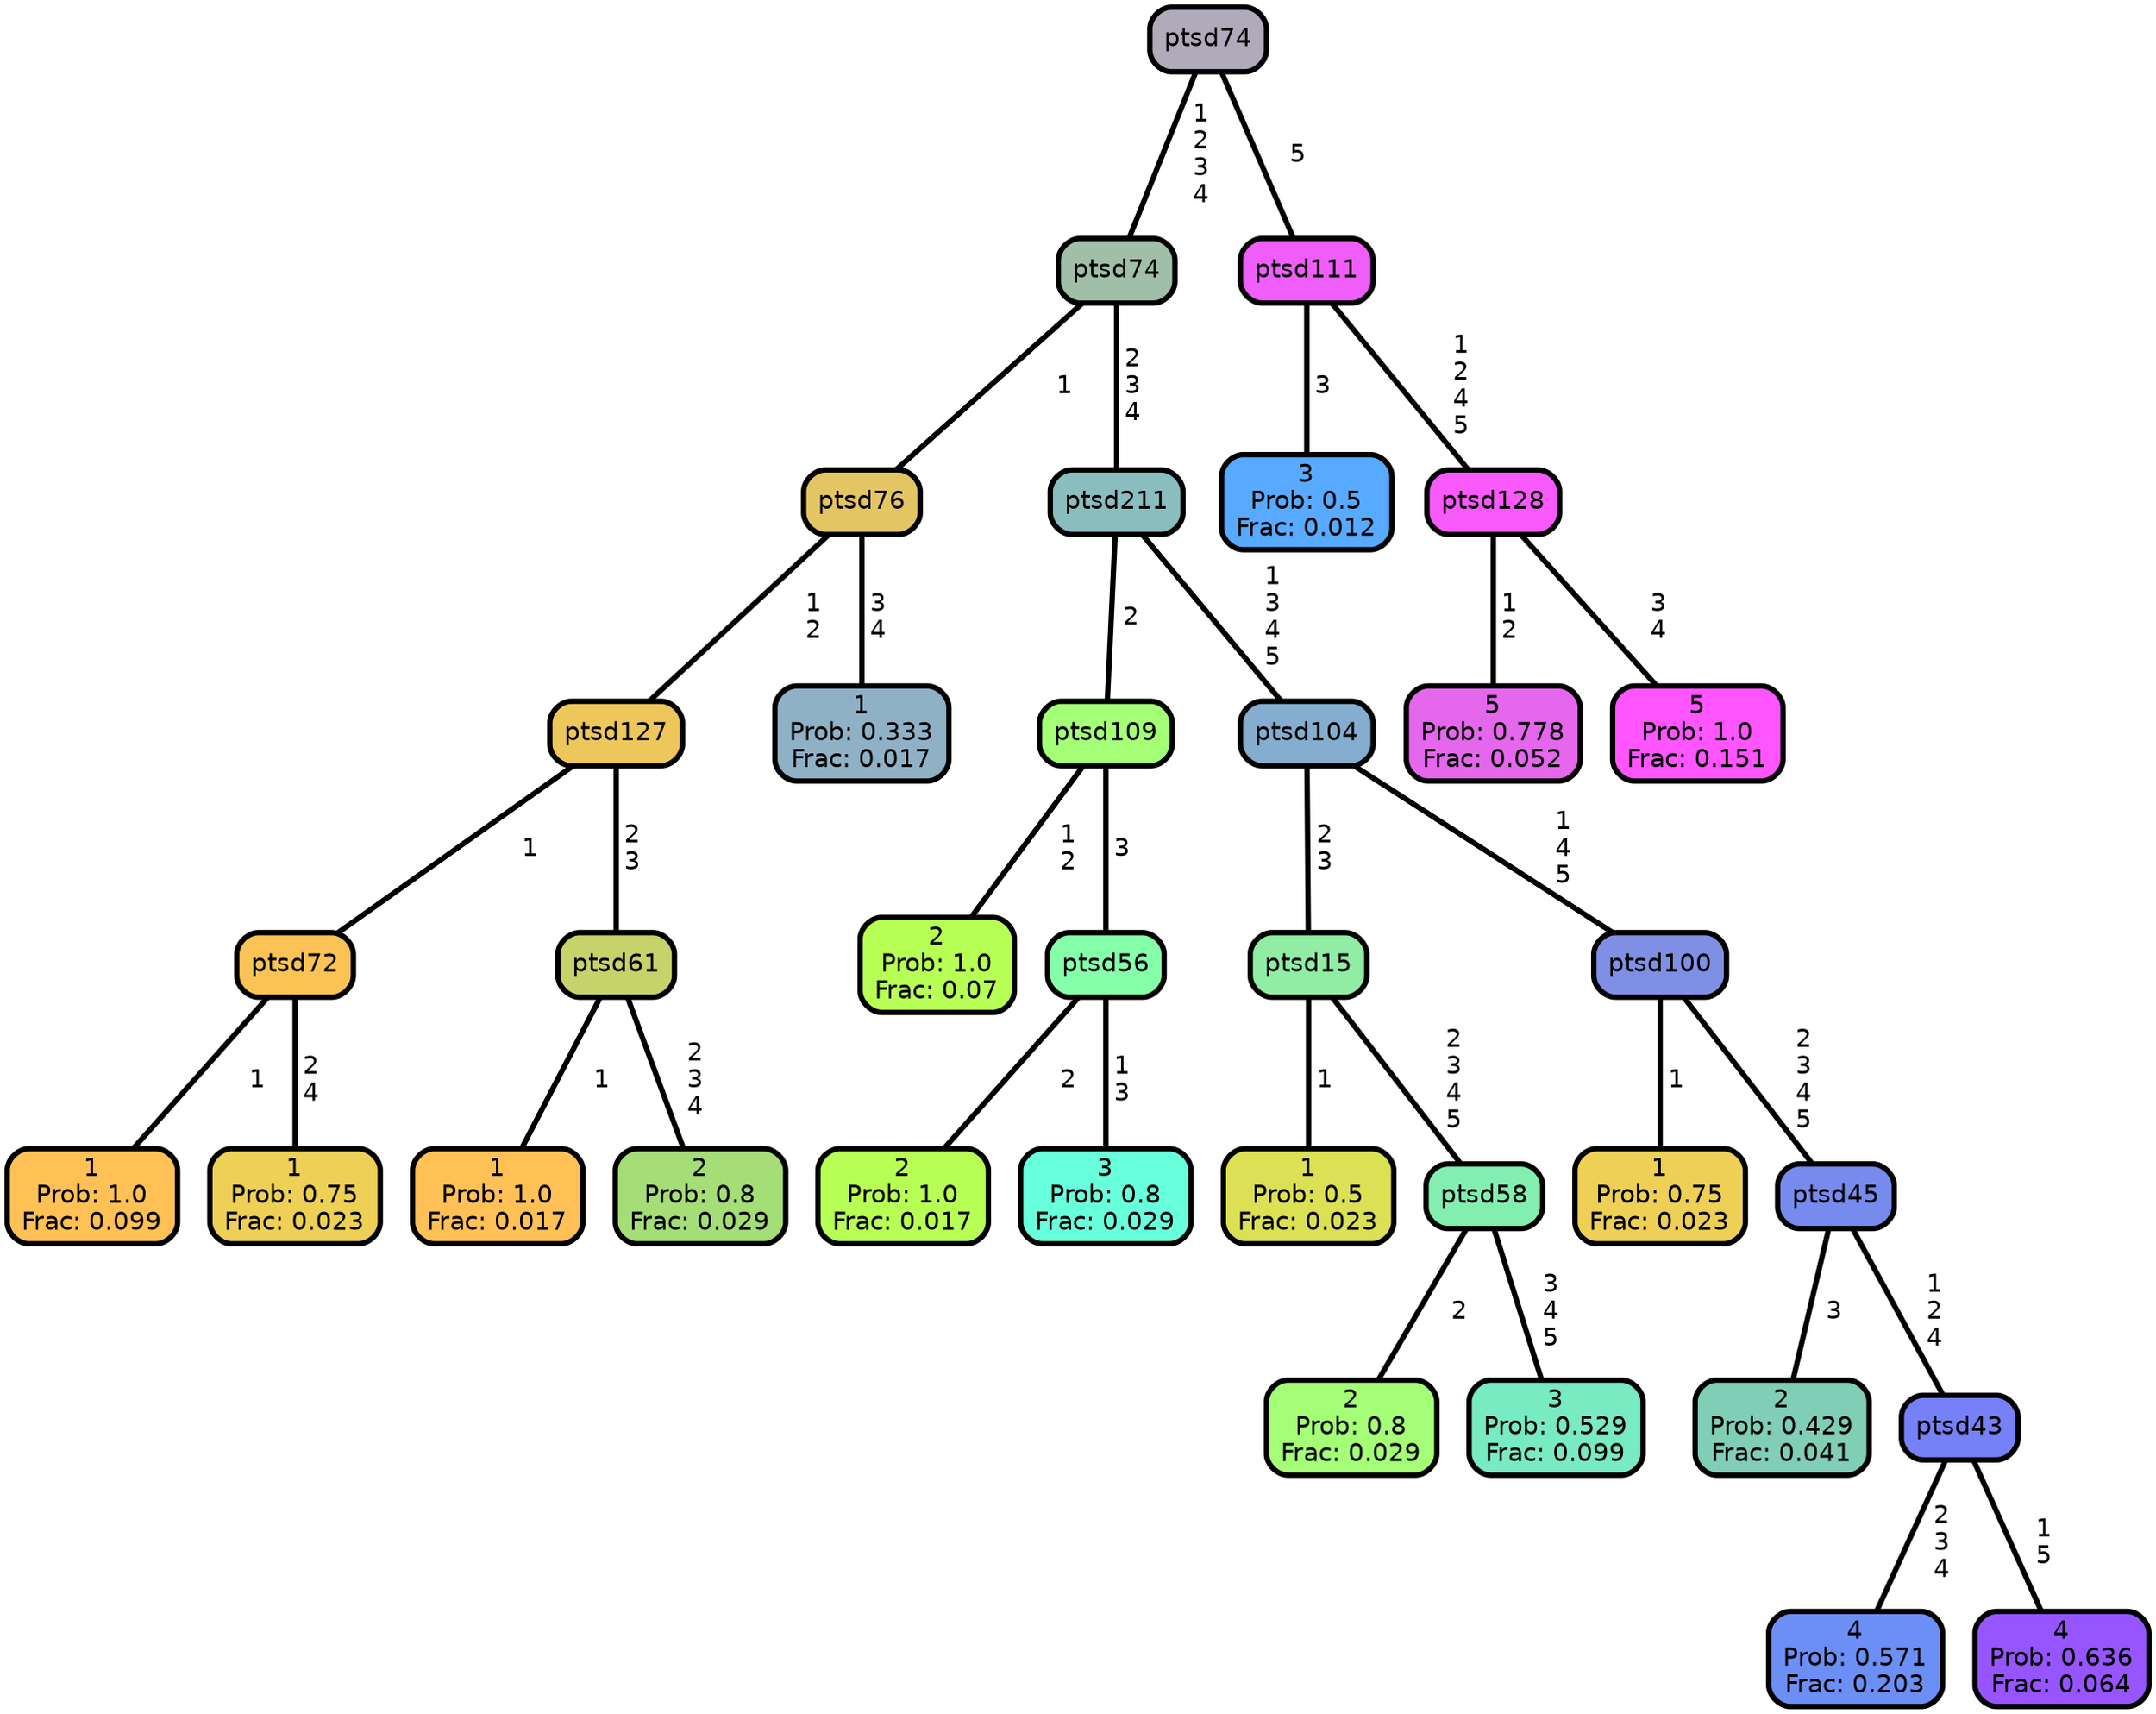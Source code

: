graph Tree {
node [shape=box, style="filled, rounded",color="black",penwidth="3",fontcolor="black",                 fontname=helvetica] ;
graph [ranksep="0 equally", splines=straight,                 bgcolor=transparent, dpi=200] ;
edge [fontname=helvetica, color=black] ;
0 [label="1
Prob: 1.0
Frac: 0.099", fillcolor="#ffc155"] ;
1 [label="ptsd72", fillcolor="#fbc355"] ;
2 [label="1
Prob: 0.75
Frac: 0.023", fillcolor="#edd055"] ;
3 [label="ptsd127", fillcolor="#edc75a"] ;
4 [label="1
Prob: 1.0
Frac: 0.017", fillcolor="#ffc155"] ;
5 [label="ptsd61", fillcolor="#c6d26a"] ;
6 [label="2
Prob: 0.8
Frac: 0.029", fillcolor="#a5dd77"] ;
7 [label="ptsd76", fillcolor="#e4c564"] ;
8 [label="1
Prob: 0.333
Frac: 0.017", fillcolor="#8fb1c6"] ;
9 [label="ptsd74", fillcolor="#a0bfa9"] ;
10 [label="2
Prob: 1.0
Frac: 0.07", fillcolor="#b8ff55"] ;
11 [label="ptsd109", fillcolor="#a4ff77"] ;
12 [label="2
Prob: 1.0
Frac: 0.017", fillcolor="#b8ff55"] ;
13 [label="ptsd56", fillcolor="#86ffaa"] ;
14 [label="3
Prob: 0.8
Frac: 0.029", fillcolor="#68ffdd"] ;
15 [label="ptsd211", fillcolor="#8abdbe"] ;
16 [label="1
Prob: 0.5
Frac: 0.023", fillcolor="#dbe055"] ;
17 [label="ptsd15", fillcolor="#90eda3"] ;
18 [label="2
Prob: 0.8
Frac: 0.029", fillcolor="#a4ff77"] ;
19 [label="ptsd58", fillcolor="#82efb1"] ;
20 [label="3
Prob: 0.529
Frac: 0.099", fillcolor="#78ebc3"] ;
21 [label="ptsd104", fillcolor="#84adcf"] ;
22 [label="1
Prob: 0.75
Frac: 0.023", fillcolor="#edd055"] ;
23 [label="ptsd100", fillcolor="#7f90e4"] ;
24 [label="2
Prob: 0.429
Frac: 0.041", fillcolor="#80ceb6"] ;
25 [label="ptsd45", fillcolor="#778bee"] ;
26 [label="4
Prob: 0.571
Frac: 0.203", fillcolor="#6c8ff5"] ;
27 [label="ptsd43", fillcolor="#7681f7"] ;
28 [label="4
Prob: 0.636
Frac: 0.064", fillcolor="#9655ff"] ;
29 [label="ptsd74", fillcolor="#b1aaba"] ;
30 [label="3
Prob: 0.5
Frac: 0.012", fillcolor="#57aaff"] ;
31 [label="ptsd111", fillcolor="#ef5efa"] ;
32 [label="5
Prob: 0.778
Frac: 0.052", fillcolor="#e467ec"] ;
33 [label="ptsd128", fillcolor="#f859fa"] ;
34 [label="5
Prob: 1.0
Frac: 0.151", fillcolor="#ff55ff"] ;
1 -- 0 [label=" 1",penwidth=3] ;
1 -- 2 [label=" 2\n 4",penwidth=3] ;
3 -- 1 [label=" 1",penwidth=3] ;
3 -- 5 [label=" 2\n 3",penwidth=3] ;
5 -- 4 [label=" 1",penwidth=3] ;
5 -- 6 [label=" 2\n 3\n 4",penwidth=3] ;
7 -- 3 [label=" 1\n 2",penwidth=3] ;
7 -- 8 [label=" 3\n 4",penwidth=3] ;
9 -- 7 [label=" 1",penwidth=3] ;
9 -- 15 [label=" 2\n 3\n 4",penwidth=3] ;
11 -- 10 [label=" 1\n 2",penwidth=3] ;
11 -- 13 [label=" 3",penwidth=3] ;
13 -- 12 [label=" 2",penwidth=3] ;
13 -- 14 [label=" 1\n 3",penwidth=3] ;
15 -- 11 [label=" 2",penwidth=3] ;
15 -- 21 [label=" 1\n 3\n 4\n 5",penwidth=3] ;
17 -- 16 [label=" 1",penwidth=3] ;
17 -- 19 [label=" 2\n 3\n 4\n 5",penwidth=3] ;
19 -- 18 [label=" 2",penwidth=3] ;
19 -- 20 [label=" 3\n 4\n 5",penwidth=3] ;
21 -- 17 [label=" 2\n 3",penwidth=3] ;
21 -- 23 [label=" 1\n 4\n 5",penwidth=3] ;
23 -- 22 [label=" 1",penwidth=3] ;
23 -- 25 [label=" 2\n 3\n 4\n 5",penwidth=3] ;
25 -- 24 [label=" 3",penwidth=3] ;
25 -- 27 [label=" 1\n 2\n 4",penwidth=3] ;
27 -- 26 [label=" 2\n 3\n 4",penwidth=3] ;
27 -- 28 [label=" 1\n 5",penwidth=3] ;
29 -- 9 [label=" 1\n 2\n 3\n 4",penwidth=3] ;
29 -- 31 [label=" 5",penwidth=3] ;
31 -- 30 [label=" 3",penwidth=3] ;
31 -- 33 [label=" 1\n 2\n 4\n 5",penwidth=3] ;
33 -- 32 [label=" 1\n 2",penwidth=3] ;
33 -- 34 [label=" 3\n 4",penwidth=3] ;
{rank = same;}}